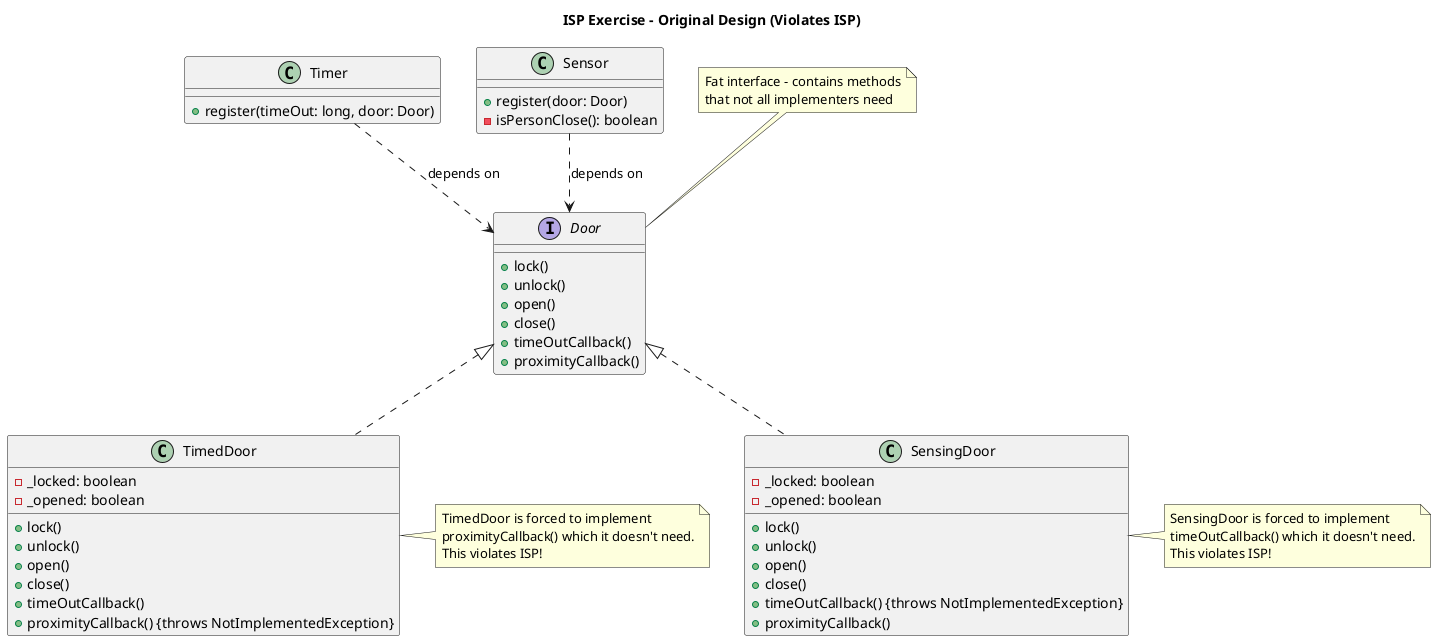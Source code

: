 @startuml ISP_Exercise_Original
title ISP Exercise - Original Design (Violates ISP)

interface Door {
    +lock()
    +unlock()
    +open()
    +close()
    +timeOutCallback()
    +proximityCallback()
}

class TimedDoor {
    -_locked: boolean
    -_opened: boolean
    +lock()
    +unlock()
    +open()
    +close()
    +timeOutCallback()
    +proximityCallback() {throws NotImplementedException}
}

class SensingDoor {
    -_locked: boolean
    -_opened: boolean
    +lock()
    +unlock()
    +open()
    +close()
    +timeOutCallback() {throws NotImplementedException}
    +proximityCallback()
}

class Timer {
    +register(timeOut: long, door: Door)
}

class Sensor {
    +register(door: Door)
    -isPersonClose(): boolean
}

Door <|.. TimedDoor
Door <|.. SensingDoor
Timer ..> Door : depends on
Sensor ..> Door : depends on

note right of TimedDoor
  TimedDoor is forced to implement
  proximityCallback() which it doesn't need.
  This violates ISP!
end note

note right of SensingDoor
  SensingDoor is forced to implement
  timeOutCallback() which it doesn't need.
  This violates ISP!
end note

note top of Door
  Fat interface - contains methods
  that not all implementers need
end note

@enduml
